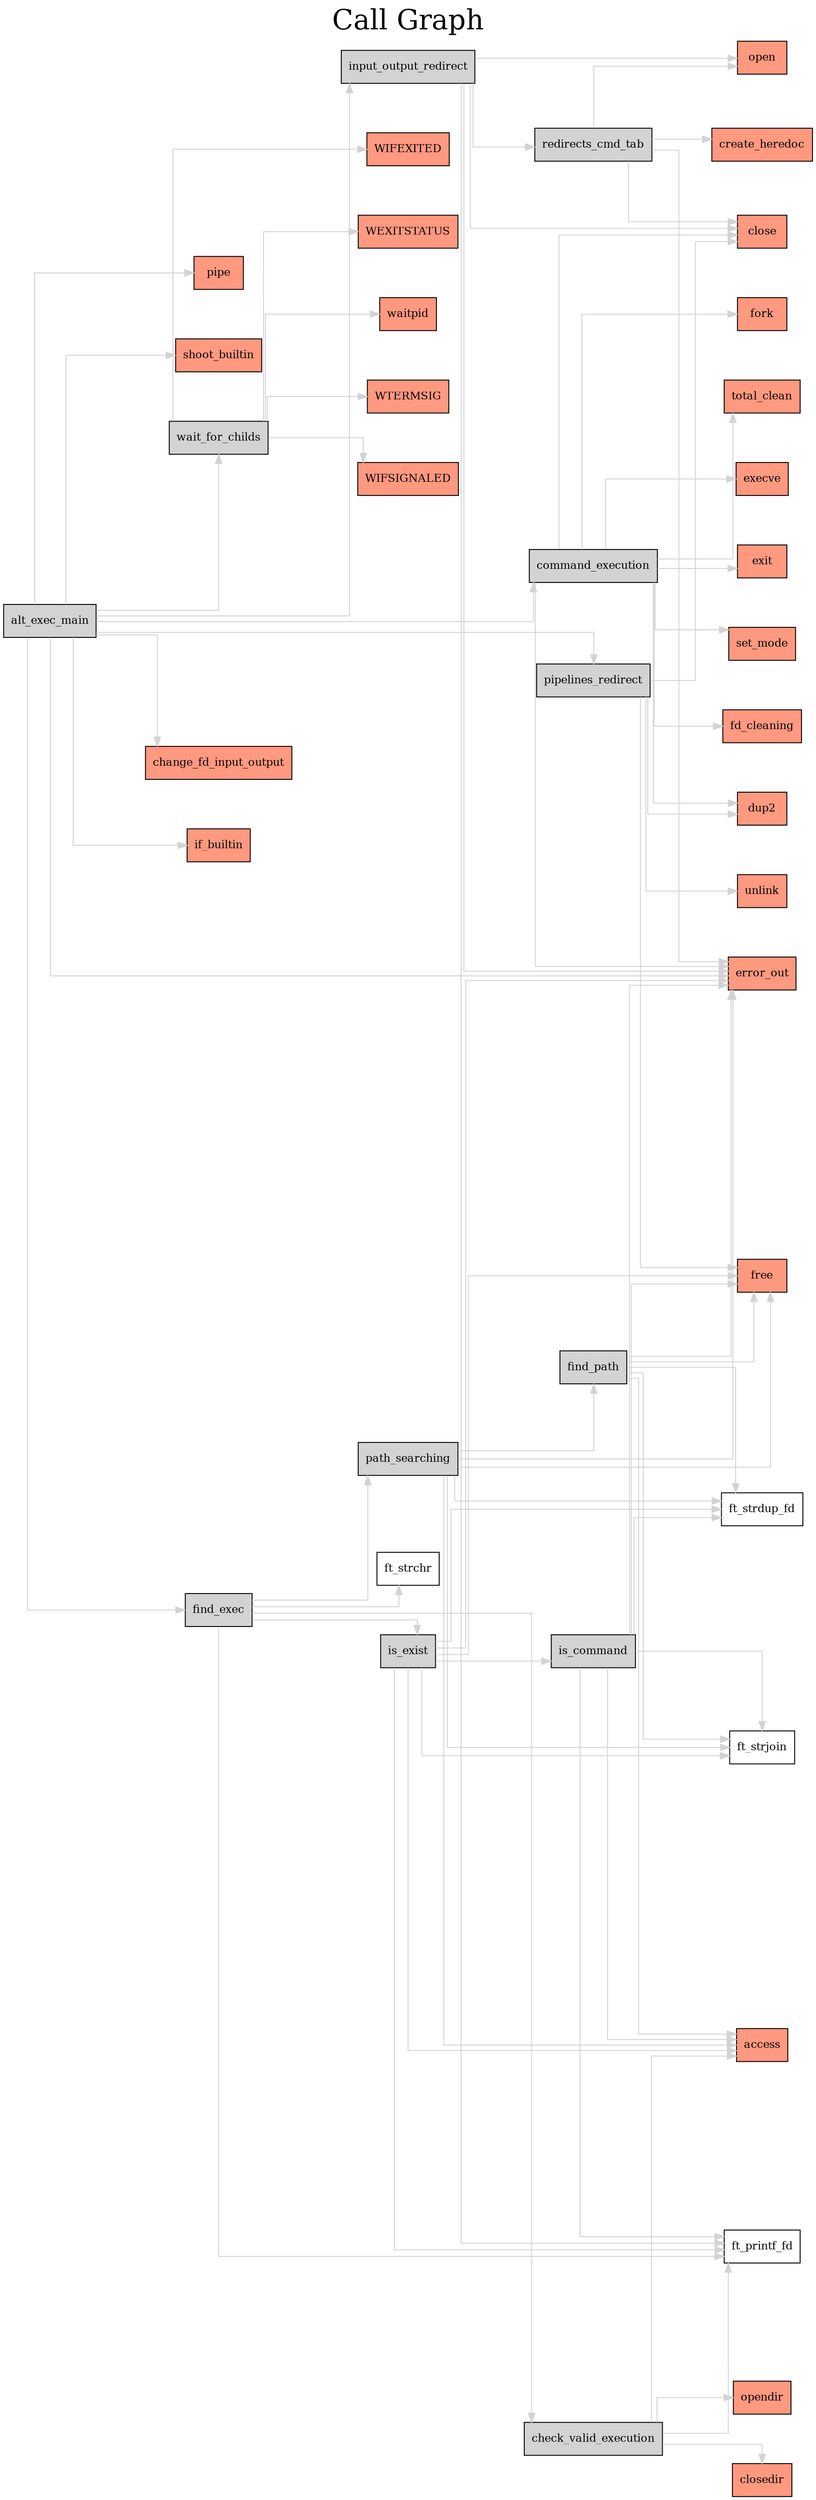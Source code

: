 digraph callgraph {
    graph [fontsize=30 labelloc="t" label="Call Graph", rankdir="LR", nodesep=0.75, ranksep=0.75, splines=ortho];
    node [fontsize=12];
    edge [fontsize=12];
    "exit" [shape=box, style=filled, fillcolor="#ff9980"];
    "error_out" [shape=box, style=filled, fillcolor="#ff9980"];
    "pipe" [shape=box, style=filled, fillcolor="#ff9980"];
    "waitpid" [shape=box, style=filled, fillcolor="#ff9980"];
    "check_valid_execution" [shape=box, style=filled, fillcolor=lightgrey];
    "WTERMSIG" [shape=box, style=filled, fillcolor="#ff9980"];
    "path_searching" [shape=box, style=filled, fillcolor=lightgrey];
    "find_path" [shape=box, style=filled, fillcolor=lightgrey];
    "redirects_cmd_tab" [shape=box, style=filled, fillcolor=lightgrey];
    "shoot_builtin" [shape=box, style=filled, fillcolor="#ff9980"];
    "access" [shape=box, style=filled, fillcolor="#ff9980"];
    "dup2" [shape=box, style=filled, fillcolor="#ff9980"];
    "set_mode" [shape=box, style=filled, fillcolor="#ff9980"];
    "is_exist" [shape=box, style=filled, fillcolor=lightgrey];
    "wait_for_childs" [shape=box, style=filled, fillcolor=lightgrey];
    "WIFSIGNALED" [shape=box, style=filled, fillcolor="#ff9980"];
    "fd_cleaning" [shape=box, style=filled, fillcolor="#ff9980"];
    "opendir" [shape=box, style=filled, fillcolor="#ff9980"];
    "WIFEXITED" [shape=box, style=filled, fillcolor="#ff9980"];
    "ft_printf_fd" [shape=box, fillcolor=lightblue];
    "closedir" [shape=box, style=filled, fillcolor="#ff9980"];
    "input_output_redirect" [shape=box, style=filled, fillcolor=lightgrey];
    "fork" [shape=box, style=filled, fillcolor="#ff9980"];
    "open" [shape=box, style=filled, fillcolor="#ff9980"];
    "total_clean" [shape=box, style=filled, fillcolor="#ff9980"];
    "command_execution" [shape=box, style=filled, fillcolor=lightgrey];
    "create_heredoc" [shape=box, style=filled, fillcolor="#ff9980"];
    "close" [shape=box, style=filled, fillcolor="#ff9980"];
    "ft_strjoin" [shape=box, fillcolor=lightblue];
    "execve" [shape=box, style=filled, fillcolor="#ff9980"];
    "alt_exec_main" [shape=box, style=filled, fillcolor=lightgrey];
    "WEXITSTATUS" [shape=box, style=filled, fillcolor="#ff9980"];
    "change_fd_input_output" [shape=box, style=filled, fillcolor="#ff9980"];
    "is_command" [shape=box, style=filled, fillcolor=lightgrey];
    "unlink" [shape=box, style=filled, fillcolor="#ff9980"];
    "ft_strchr" [shape=box, fillcolor=lightblue];
    "if_builtin" [shape=box, style=filled, fillcolor="#ff9980"];
    "pipelines_redirect" [shape=box, style=filled, fillcolor=lightgrey];
    "free" [shape=box, style=filled, fillcolor="#ff9980"];
    "find_exec" [shape=box, style=filled, fillcolor=lightgrey];
    "ft_strdup_fd" [shape=box, fillcolor=lightblue];
    "alt_exec_main" -> "pipe" [color=lightgrey, style=filled];
    "alt_exec_main" -> "error_out" [color=lightgrey, style=filled];
    "alt_exec_main" -> "input_output_redirect" [color=lightgrey, style=filled];
    "input_output_redirect" -> "ft_printf_fd" [color=lightgrey, style=filled];
    "input_output_redirect" -> "close" [color=lightgrey, style=filled];
    "input_output_redirect" -> "open" [color=lightgrey, style=filled];
    "input_output_redirect" -> "error_out" [color=lightgrey, style=filled];
    "input_output_redirect" -> "redirects_cmd_tab" [color=lightgrey, style=filled];
    "redirects_cmd_tab" -> "close" [color=lightgrey, style=filled];
    "redirects_cmd_tab" -> "open" [color=lightgrey, style=filled];
    "redirects_cmd_tab" -> "error_out" [color=lightgrey, style=filled];
    "redirects_cmd_tab" -> "create_heredoc" [color=lightgrey, style=filled];
    "alt_exec_main" -> "pipelines_redirect" [color=lightgrey, style=filled];
    "pipelines_redirect" -> "dup2" [color=lightgrey, style=filled];
    "pipelines_redirect" -> "close" [color=lightgrey, style=filled];
    "pipelines_redirect" -> "unlink" [color=lightgrey, style=filled];
    "pipelines_redirect" -> "free" [color=lightgrey, style=filled];
    "alt_exec_main" -> "change_fd_input_output" [color=lightgrey, style=filled];
    "alt_exec_main" -> "if_builtin" [color=lightgrey, style=filled];
    "alt_exec_main" -> "shoot_builtin" [color=lightgrey, style=filled];
    "alt_exec_main" -> "find_exec" [color=lightgrey, style=filled];
    "find_exec" -> "ft_printf_fd" [color=lightgrey, style=filled];
    "find_exec" -> "ft_strchr" [color=lightgrey, style=filled];
    "find_exec" -> "check_valid_execution" [color=lightgrey, style=filled];
    "check_valid_execution" -> "access" [color=lightgrey, style=filled];
    "check_valid_execution" -> "opendir" [color=lightgrey, style=filled];
    "check_valid_execution" -> "ft_printf_fd" [color=lightgrey, style=filled];
    "check_valid_execution" -> "closedir" [color=lightgrey, style=filled];
    "find_exec" -> "path_searching" [color=lightgrey, style=filled];
    "path_searching" -> "ft_strdup_fd" [color=lightgrey, style=filled];
    "path_searching" -> "error_out" [color=lightgrey, style=filled];
    "path_searching" -> "ft_strjoin" [color=lightgrey, style=filled];
    "path_searching" -> "access" [color=lightgrey, style=filled];
    "path_searching" -> "free" [color=lightgrey, style=filled];
    "path_searching" -> "find_path" [color=lightgrey, style=filled];
    "find_path" -> "ft_strdup_fd" [color=lightgrey, style=filled];
    "find_path" -> "error_out" [color=lightgrey, style=filled];
    "find_path" -> "ft_strjoin" [color=lightgrey, style=filled];
    "find_path" -> "access" [color=lightgrey, style=filled];
    "find_path" -> "free" [color=lightgrey, style=filled];
    "find_exec" -> "is_exist" [color=lightgrey, style=filled];
    "is_exist" -> "ft_strdup_fd" [color=lightgrey, style=filled];
    "is_exist" -> "error_out" [color=lightgrey, style=filled];
    "is_exist" -> "ft_strjoin" [color=lightgrey, style=filled];
    "is_exist" -> "access" [color=lightgrey, style=filled];
    "is_exist" -> "free" [color=lightgrey, style=filled];
    "is_exist" -> "ft_printf_fd" [color=lightgrey, style=filled];
    "is_exist" -> "is_command" [color=lightgrey, style=filled];
    "is_command" -> "ft_strdup_fd" [color=lightgrey, style=filled];
    "is_command" -> "error_out" [color=lightgrey, style=filled];
    "is_command" -> "ft_strjoin" [color=lightgrey, style=filled];
    "is_command" -> "access" [color=lightgrey, style=filled];
    "is_command" -> "free" [color=lightgrey, style=filled];
    "is_command" -> "ft_printf_fd" [color=lightgrey, style=filled];
    "alt_exec_main" -> "command_execution" [color=lightgrey, style=filled];
    "command_execution" -> "fork" [color=lightgrey, style=filled];
    "command_execution" -> "error_out" [color=lightgrey, style=filled];
    "command_execution" -> "dup2" [color=lightgrey, style=filled];
    "command_execution" -> "close" [color=lightgrey, style=filled];
    "command_execution" -> "set_mode" [color=lightgrey, style=filled];
    "command_execution" -> "execve" [color=lightgrey, style=filled];
    "command_execution" -> "total_clean" [color=lightgrey, style=filled];
    "command_execution" -> "exit" [color=lightgrey, style=filled];
    "command_execution" -> "fd_cleaning" [color=lightgrey, style=filled];
    "alt_exec_main" -> "wait_for_childs" [color=lightgrey, style=filled];
    "wait_for_childs" -> "waitpid" [color=lightgrey, style=filled];
    "wait_for_childs" -> "WIFSIGNALED" [color=lightgrey, style=filled];
    "wait_for_childs" -> "WTERMSIG" [color=lightgrey, style=filled];
    "wait_for_childs" -> "WIFEXITED" [color=lightgrey, style=filled];
    "wait_for_childs" -> "WEXITSTATUS" [color=lightgrey, style=filled];
}
